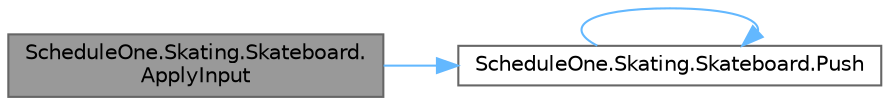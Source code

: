 digraph "ScheduleOne.Skating.Skateboard.ApplyInput"
{
 // LATEX_PDF_SIZE
  bgcolor="transparent";
  edge [fontname=Helvetica,fontsize=10,labelfontname=Helvetica,labelfontsize=10];
  node [fontname=Helvetica,fontsize=10,shape=box,height=0.2,width=0.4];
  rankdir="LR";
  Node1 [id="Node000001",label="ScheduleOne.Skating.Skateboard.\lApplyInput",height=0.2,width=0.4,color="gray40", fillcolor="grey60", style="filled", fontcolor="black",tooltip=" "];
  Node1 -> Node2 [id="edge1_Node000001_Node000002",color="steelblue1",style="solid",tooltip=" "];
  Node2 [id="Node000002",label="ScheduleOne.Skating.Skateboard.Push",height=0.2,width=0.4,color="grey40", fillcolor="white", style="filled",URL="$class_schedule_one_1_1_skating_1_1_skateboard.html#a3762d0c23533d4b5c3cf879fd090e00e",tooltip=" "];
  Node2 -> Node2 [id="edge2_Node000002_Node000002",color="steelblue1",style="solid",tooltip=" "];
}
